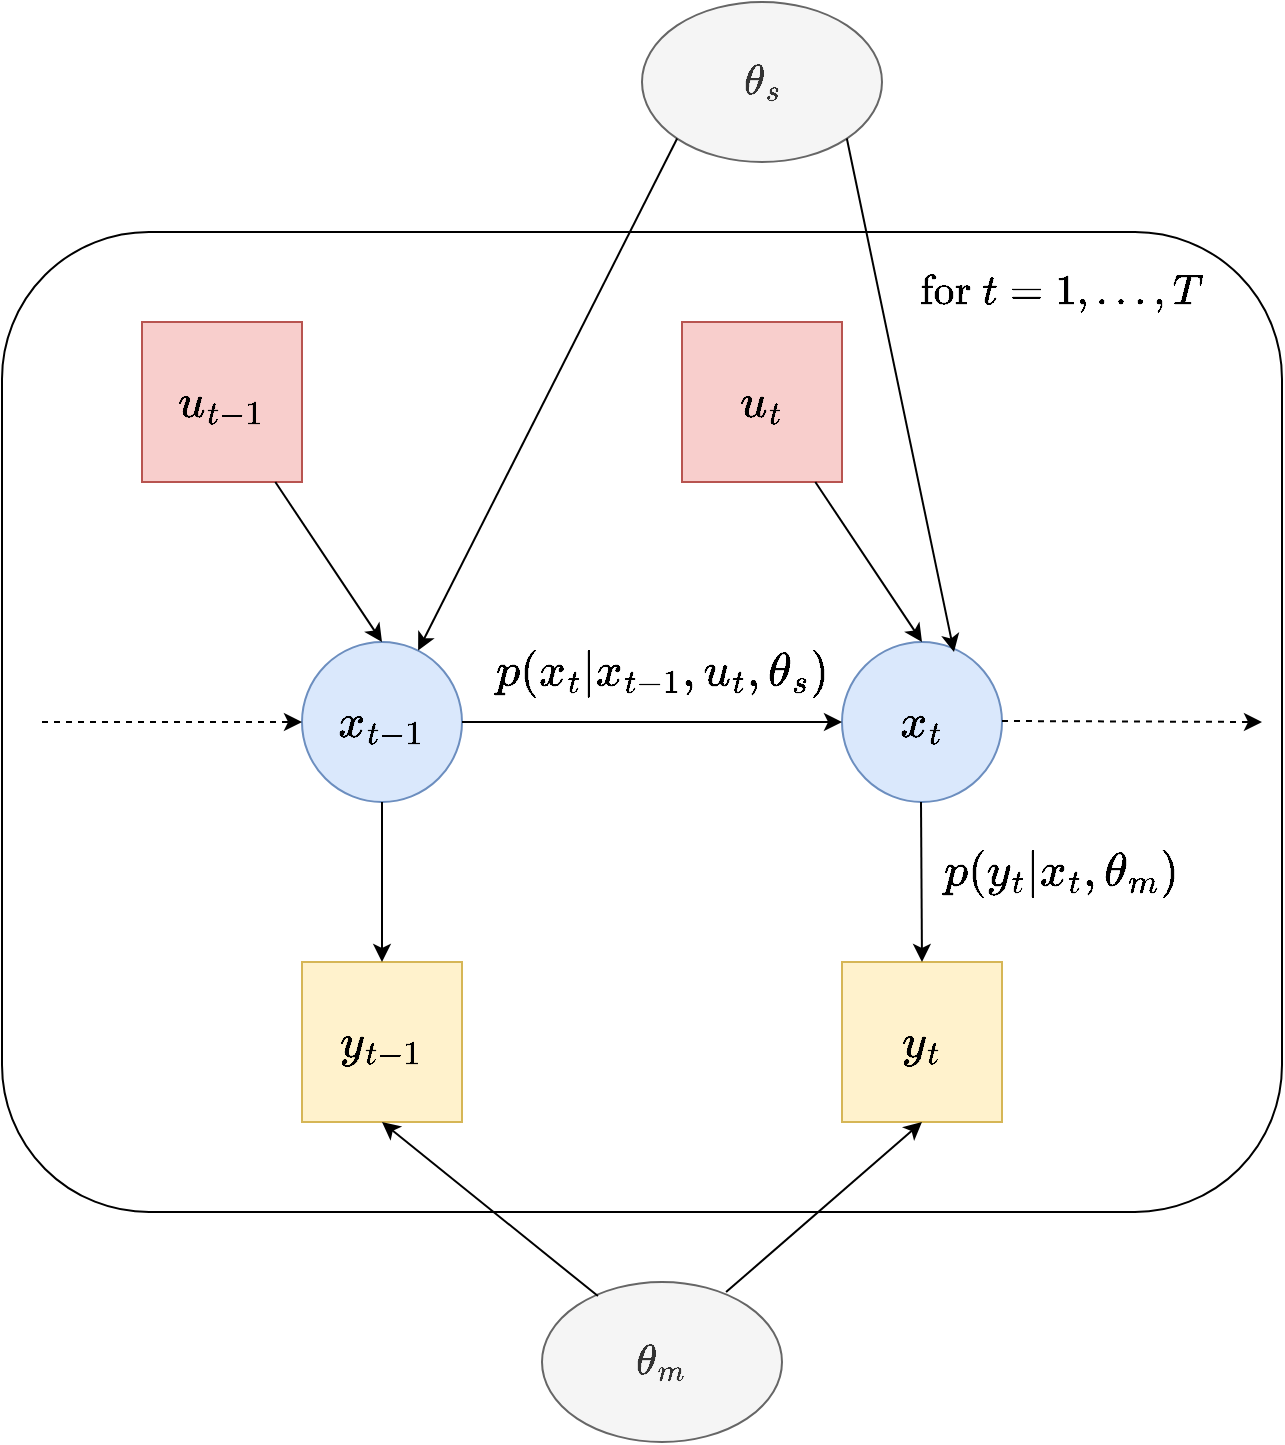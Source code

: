 <mxfile version="20.4.0" type="device"><diagram id="43Xginj7KhsmRopKGzjF" name="Page-1"><mxGraphModel dx="3342" dy="1751" grid="1" gridSize="10" guides="1" tooltips="1" connect="1" arrows="1" fold="1" page="1" pageScale="1" pageWidth="850" pageHeight="1100" math="1" shadow="0"><root><mxCell id="0"/><mxCell id="1" parent="0"/><mxCell id="anVwI0flkyUrq9Iqgf9A-10" value="" style="rounded=1;whiteSpace=wrap;html=1;" parent="1" vertex="1"><mxGeometry x="80" y="155" width="640" height="490" as="geometry"/></mxCell><mxCell id="Kj7qA_YPihabJFzXlQRI-1" value="&lt;font style=&quot;font-size: 20px;&quot;&gt;$$x_{t-1}$$&lt;/font&gt;" style="ellipse;whiteSpace=wrap;html=1;aspect=fixed;fontFamily=Helvetica;fontSize=12;fontColor=default;align=center;strokeColor=#6c8ebf;fillColor=#dae8fc;" parent="1" vertex="1"><mxGeometry x="230" y="360" width="80" height="80" as="geometry"/></mxCell><mxCell id="Kj7qA_YPihabJFzXlQRI-2" value="&lt;font style=&quot;font-size: 20px;&quot;&gt;$$x_{t}$$&lt;/font&gt;" style="ellipse;whiteSpace=wrap;html=1;aspect=fixed;fontFamily=Helvetica;fontSize=12;fontColor=default;align=center;strokeColor=#6c8ebf;fillColor=#dae8fc;" parent="1" vertex="1"><mxGeometry x="500" y="360" width="80" height="80" as="geometry"/></mxCell><mxCell id="Kj7qA_YPihabJFzXlQRI-4" value="" style="endArrow=classic;html=1;rounded=0;fontSize=16;exitX=1;exitY=0.5;exitDx=0;exitDy=0;entryX=0;entryY=0.5;entryDx=0;entryDy=0;" parent="1" source="Kj7qA_YPihabJFzXlQRI-1" target="Kj7qA_YPihabJFzXlQRI-2" edge="1"><mxGeometry width="50" height="50" relative="1" as="geometry"><mxPoint x="460" y="1000" as="sourcePoint"/><mxPoint x="510" y="950" as="targetPoint"/></mxGeometry></mxCell><mxCell id="Kj7qA_YPihabJFzXlQRI-6" value="&lt;font style=&quot;font-size: 20px;&quot;&gt;$$y_{t-1}$$&lt;/font&gt;" style="whiteSpace=wrap;html=1;aspect=fixed;fontFamily=Helvetica;fontSize=16;fontColor=default;align=center;strokeColor=#d6b656;fillColor=#fff2cc;" parent="1" vertex="1"><mxGeometry x="230" y="520" width="80" height="80" as="geometry"/></mxCell><mxCell id="Kj7qA_YPihabJFzXlQRI-7" value="&lt;font style=&quot;font-size: 20px;&quot;&gt;$$y_{t}$$&lt;/font&gt;" style="whiteSpace=wrap;html=1;aspect=fixed;fontFamily=Helvetica;fontSize=16;fontColor=default;align=center;strokeColor=#d6b656;fillColor=#fff2cc;" parent="1" vertex="1"><mxGeometry x="500" y="520" width="80" height="80" as="geometry"/></mxCell><mxCell id="Kj7qA_YPihabJFzXlQRI-10" value="" style="endArrow=classic;html=1;rounded=0;fontSize=16;exitX=0.5;exitY=1;exitDx=0;exitDy=0;" parent="1" source="Kj7qA_YPihabJFzXlQRI-1" target="Kj7qA_YPihabJFzXlQRI-6" edge="1"><mxGeometry width="50" height="50" relative="1" as="geometry"><mxPoint x="460" y="1010" as="sourcePoint"/><mxPoint x="510" y="960" as="targetPoint"/></mxGeometry></mxCell><mxCell id="Kj7qA_YPihabJFzXlQRI-11" value="" style="endArrow=classic;html=1;rounded=0;fontSize=16;exitX=0.5;exitY=1;exitDx=0;exitDy=0;entryX=0.5;entryY=0;entryDx=0;entryDy=0;" parent="1" target="Kj7qA_YPihabJFzXlQRI-7" edge="1"><mxGeometry width="50" height="50" relative="1" as="geometry"><mxPoint x="539.5" y="440" as="sourcePoint"/><mxPoint x="539.5" y="500" as="targetPoint"/></mxGeometry></mxCell><mxCell id="Kj7qA_YPihabJFzXlQRI-13" value="&lt;font style=&quot;font-size: 20px;&quot;&gt;$$p(x_t | x_{t-1},u_t,\theta_s)$$&lt;/font&gt;" style="text;html=1;strokeColor=none;fillColor=none;align=center;verticalAlign=middle;whiteSpace=wrap;rounded=0;fontSize=16;" parent="1" vertex="1"><mxGeometry x="380" y="360" width="60" height="30" as="geometry"/></mxCell><mxCell id="Kj7qA_YPihabJFzXlQRI-14" value="&lt;font style=&quot;font-size: 20px;&quot;&gt;$$p(y_t | x_{t},\theta_m)$$&lt;/font&gt;" style="text;html=1;strokeColor=none;fillColor=none;align=center;verticalAlign=middle;whiteSpace=wrap;rounded=0;fontSize=16;" parent="1" vertex="1"><mxGeometry x="580" y="460" width="60" height="30" as="geometry"/></mxCell><mxCell id="Kj7qA_YPihabJFzXlQRI-22" value="" style="endArrow=classic;html=1;rounded=0;fontSize=16;entryX=0;entryY=0.5;entryDx=0;entryDy=0;dashed=1;" parent="1" target="Kj7qA_YPihabJFzXlQRI-1" edge="1"><mxGeometry width="50" height="50" relative="1" as="geometry"><mxPoint x="100" y="400" as="sourcePoint"/><mxPoint x="240" y="399.5" as="targetPoint"/></mxGeometry></mxCell><mxCell id="anVwI0flkyUrq9Iqgf9A-2" value="&lt;font style=&quot;font-size: 20px;&quot;&gt;$$u_{t-1}$$&lt;/font&gt;" style="whiteSpace=wrap;html=1;aspect=fixed;fontFamily=Helvetica;fontSize=16;fontColor=default;align=center;strokeColor=#b85450;fillColor=#f8cecc;" parent="1" vertex="1"><mxGeometry x="150" y="200" width="80" height="80" as="geometry"/></mxCell><mxCell id="anVwI0flkyUrq9Iqgf9A-4" value="" style="endArrow=classic;html=1;rounded=0;entryX=0.5;entryY=0;entryDx=0;entryDy=0;" parent="1" source="anVwI0flkyUrq9Iqgf9A-2" target="Kj7qA_YPihabJFzXlQRI-1" edge="1"><mxGeometry width="50" height="50" relative="1" as="geometry"><mxPoint x="520" y="990" as="sourcePoint"/><mxPoint x="570" y="940" as="targetPoint"/></mxGeometry></mxCell><mxCell id="anVwI0flkyUrq9Iqgf9A-5" value="&lt;font style=&quot;font-size: 20px;&quot;&gt;$$u_{t}$$&lt;/font&gt;" style="whiteSpace=wrap;html=1;aspect=fixed;fontFamily=Helvetica;fontSize=16;fontColor=default;align=center;strokeColor=#b85450;fillColor=#f8cecc;" parent="1" vertex="1"><mxGeometry x="420" y="200" width="80" height="80" as="geometry"/></mxCell><mxCell id="anVwI0flkyUrq9Iqgf9A-6" value="" style="endArrow=classic;html=1;rounded=0;entryX=0.5;entryY=0;entryDx=0;entryDy=0;" parent="1" source="anVwI0flkyUrq9Iqgf9A-5" edge="1"><mxGeometry width="50" height="50" relative="1" as="geometry"><mxPoint x="790" y="990" as="sourcePoint"/><mxPoint x="540" y="360" as="targetPoint"/></mxGeometry></mxCell><mxCell id="anVwI0flkyUrq9Iqgf9A-9" value="" style="endArrow=classic;html=1;rounded=0;fontSize=16;dashed=1;" parent="1" edge="1"><mxGeometry width="50" height="50" relative="1" as="geometry"><mxPoint x="580" y="399.5" as="sourcePoint"/><mxPoint x="710" y="400" as="targetPoint"/></mxGeometry></mxCell><mxCell id="anVwI0flkyUrq9Iqgf9A-11" value="&lt;font style=&quot;font-size: 18px;&quot;&gt;$$\text{for } t=1,\ldots,T$$&lt;/font&gt;" style="text;html=1;strokeColor=none;fillColor=none;align=center;verticalAlign=middle;whiteSpace=wrap;rounded=0;" parent="1" vertex="1"><mxGeometry x="500" y="160" width="220" height="50" as="geometry"/></mxCell><mxCell id="anVwI0flkyUrq9Iqgf9A-21" value="$$\theta_s$$" style="ellipse;whiteSpace=wrap;html=1;rounded=0;fontSize=18;fillColor=#f5f5f5;fontColor=#333333;strokeColor=#666666;" parent="1" vertex="1"><mxGeometry x="400" y="40" width="120" height="80" as="geometry"/></mxCell><mxCell id="anVwI0flkyUrq9Iqgf9A-22" value="$$\theta_m$$" style="ellipse;whiteSpace=wrap;html=1;rounded=0;fontSize=18;fillColor=#f5f5f5;fontColor=#333333;strokeColor=#666666;" parent="1" vertex="1"><mxGeometry x="350" y="680" width="120" height="80" as="geometry"/></mxCell><mxCell id="anVwI0flkyUrq9Iqgf9A-23" value="" style="endArrow=classic;html=1;rounded=0;fontSize=18;exitX=0.233;exitY=0.088;exitDx=0;exitDy=0;entryX=0.5;entryY=1;entryDx=0;entryDy=0;exitPerimeter=0;" parent="1" source="anVwI0flkyUrq9Iqgf9A-22" target="Kj7qA_YPihabJFzXlQRI-6" edge="1"><mxGeometry width="50" height="50" relative="1" as="geometry"><mxPoint x="400" y="800" as="sourcePoint"/><mxPoint x="450" y="750" as="targetPoint"/></mxGeometry></mxCell><mxCell id="anVwI0flkyUrq9Iqgf9A-24" value="" style="endArrow=classic;html=1;rounded=0;fontSize=18;exitX=0.767;exitY=0.063;exitDx=0;exitDy=0;exitPerimeter=0;entryX=0.5;entryY=1;entryDx=0;entryDy=0;" parent="1" source="anVwI0flkyUrq9Iqgf9A-22" target="Kj7qA_YPihabJFzXlQRI-7" edge="1"><mxGeometry width="50" height="50" relative="1" as="geometry"><mxPoint x="410" y="730" as="sourcePoint"/><mxPoint x="540" y="590" as="targetPoint"/></mxGeometry></mxCell><mxCell id="anVwI0flkyUrq9Iqgf9A-26" value="" style="endArrow=classic;html=1;rounded=0;fontSize=18;exitX=0;exitY=1;exitDx=0;exitDy=0;" parent="1" source="anVwI0flkyUrq9Iqgf9A-21" target="Kj7qA_YPihabJFzXlQRI-1" edge="1"><mxGeometry width="50" height="50" relative="1" as="geometry"><mxPoint x="400" y="800" as="sourcePoint"/><mxPoint x="450" y="750" as="targetPoint"/></mxGeometry></mxCell><mxCell id="anVwI0flkyUrq9Iqgf9A-28" value="" style="endArrow=classic;html=1;rounded=0;fontSize=18;exitX=1;exitY=1;exitDx=0;exitDy=0;entryX=0.7;entryY=0.063;entryDx=0;entryDy=0;entryPerimeter=0;" parent="1" source="anVwI0flkyUrq9Iqgf9A-21" target="Kj7qA_YPihabJFzXlQRI-2" edge="1"><mxGeometry width="50" height="50" relative="1" as="geometry"><mxPoint x="449" y="148" as="sourcePoint"/><mxPoint x="301.682" y="376.386" as="targetPoint"/></mxGeometry></mxCell></root></mxGraphModel></diagram></mxfile>